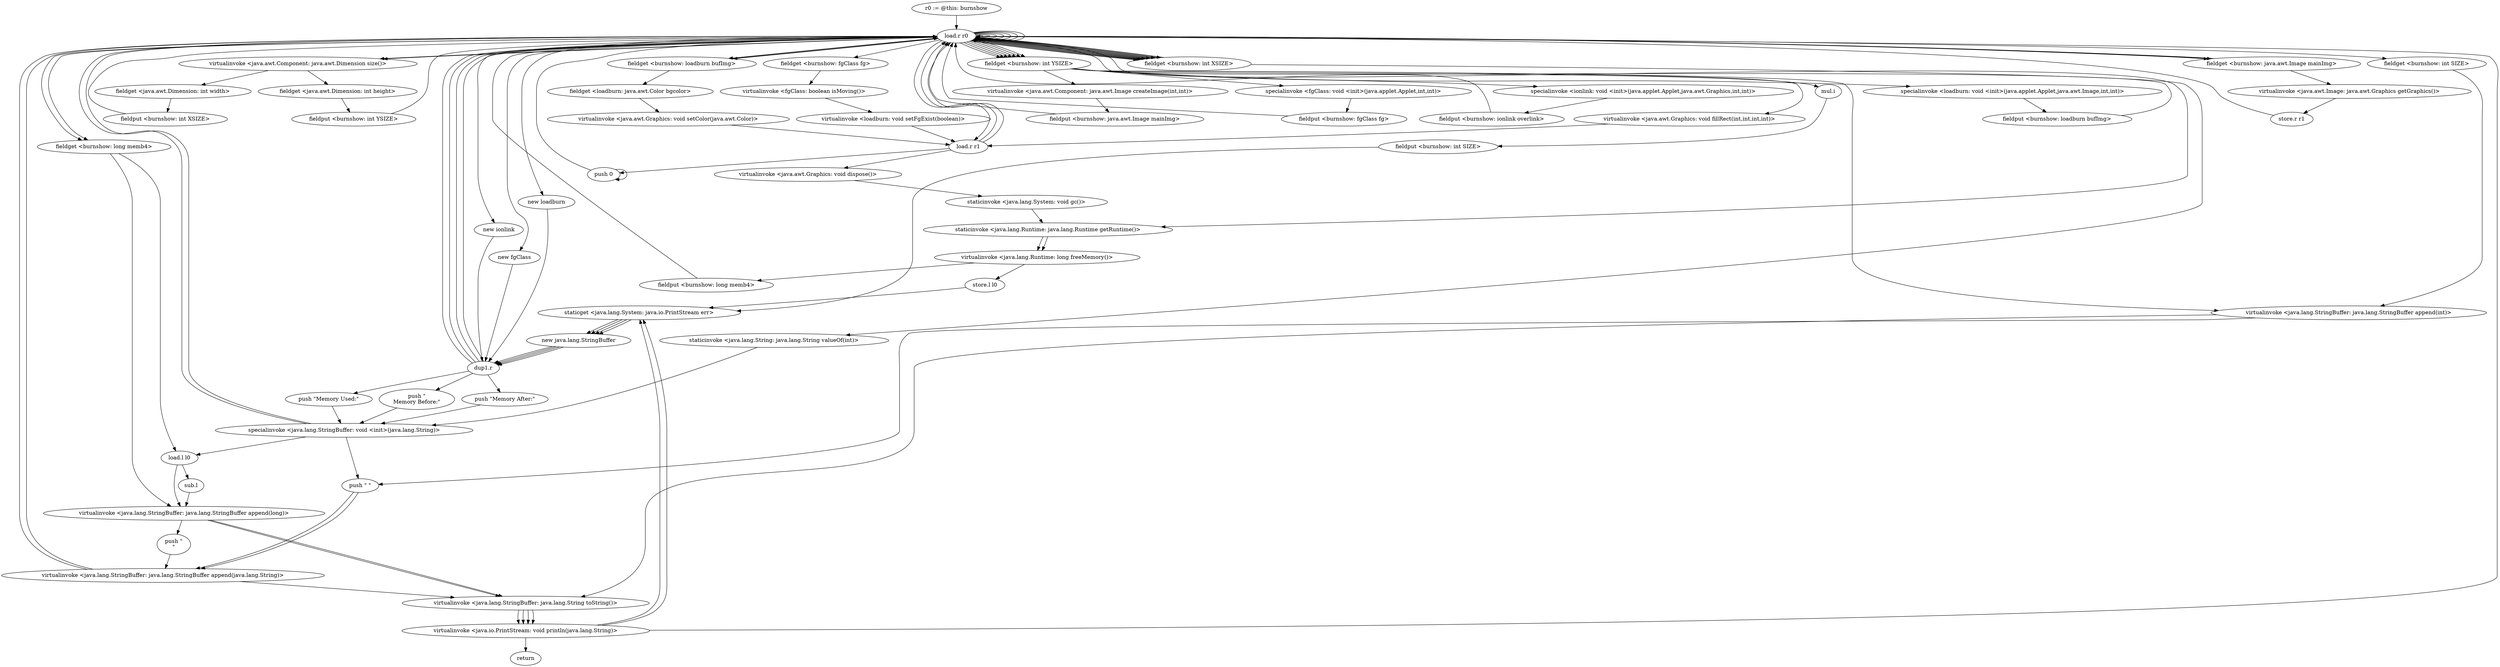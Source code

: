 digraph "" {
    "r0 := @this: burnshow"
    "load.r r0"
    "r0 := @this: burnshow"->"load.r r0";
    "staticinvoke <java.lang.Runtime: java.lang.Runtime getRuntime()>"
    "load.r r0"->"staticinvoke <java.lang.Runtime: java.lang.Runtime getRuntime()>";
    "virtualinvoke <java.lang.Runtime: long freeMemory()>"
    "staticinvoke <java.lang.Runtime: java.lang.Runtime getRuntime()>"->"virtualinvoke <java.lang.Runtime: long freeMemory()>";
    "fieldput <burnshow: long memb4>"
    "virtualinvoke <java.lang.Runtime: long freeMemory()>"->"fieldput <burnshow: long memb4>";
    "fieldput <burnshow: long memb4>"->"load.r r0";
    "load.r r0"->"load.r r0";
    "virtualinvoke <java.awt.Component: java.awt.Dimension size()>"
    "load.r r0"->"virtualinvoke <java.awt.Component: java.awt.Dimension size()>";
    "fieldget <java.awt.Dimension: int width>"
    "virtualinvoke <java.awt.Component: java.awt.Dimension size()>"->"fieldget <java.awt.Dimension: int width>";
    "fieldput <burnshow: int XSIZE>"
    "fieldget <java.awt.Dimension: int width>"->"fieldput <burnshow: int XSIZE>";
    "fieldput <burnshow: int XSIZE>"->"load.r r0";
    "load.r r0"->"load.r r0";
    "load.r r0"->"virtualinvoke <java.awt.Component: java.awt.Dimension size()>";
    "fieldget <java.awt.Dimension: int height>"
    "virtualinvoke <java.awt.Component: java.awt.Dimension size()>"->"fieldget <java.awt.Dimension: int height>";
    "fieldput <burnshow: int YSIZE>"
    "fieldget <java.awt.Dimension: int height>"->"fieldput <burnshow: int YSIZE>";
    "fieldput <burnshow: int YSIZE>"->"load.r r0";
    "load.r r0"->"load.r r0";
    "fieldget <burnshow: int XSIZE>"
    "load.r r0"->"fieldget <burnshow: int XSIZE>";
    "fieldget <burnshow: int XSIZE>"->"load.r r0";
    "fieldget <burnshow: int YSIZE>"
    "load.r r0"->"fieldget <burnshow: int YSIZE>";
    "mul.i"
    "fieldget <burnshow: int YSIZE>"->"mul.i";
    "fieldput <burnshow: int SIZE>"
    "mul.i"->"fieldput <burnshow: int SIZE>";
    "staticget <java.lang.System: java.io.PrintStream err>"
    "fieldput <burnshow: int SIZE>"->"staticget <java.lang.System: java.io.PrintStream err>";
    "new java.lang.StringBuffer"
    "staticget <java.lang.System: java.io.PrintStream err>"->"new java.lang.StringBuffer";
    "dup1.r"
    "new java.lang.StringBuffer"->"dup1.r";
    "dup1.r"->"load.r r0";
    "load.r r0"->"fieldget <burnshow: int XSIZE>";
    "staticinvoke <java.lang.String: java.lang.String valueOf(int)>"
    "fieldget <burnshow: int XSIZE>"->"staticinvoke <java.lang.String: java.lang.String valueOf(int)>";
    "specialinvoke <java.lang.StringBuffer: void <init>(java.lang.String)>"
    "staticinvoke <java.lang.String: java.lang.String valueOf(int)>"->"specialinvoke <java.lang.StringBuffer: void <init>(java.lang.String)>";
    "push \" \""
    "specialinvoke <java.lang.StringBuffer: void <init>(java.lang.String)>"->"push \" \"";
    "virtualinvoke <java.lang.StringBuffer: java.lang.StringBuffer append(java.lang.String)>"
    "push \" \""->"virtualinvoke <java.lang.StringBuffer: java.lang.StringBuffer append(java.lang.String)>";
    "virtualinvoke <java.lang.StringBuffer: java.lang.StringBuffer append(java.lang.String)>"->"load.r r0";
    "load.r r0"->"fieldget <burnshow: int YSIZE>";
    "virtualinvoke <java.lang.StringBuffer: java.lang.StringBuffer append(int)>"
    "fieldget <burnshow: int YSIZE>"->"virtualinvoke <java.lang.StringBuffer: java.lang.StringBuffer append(int)>";
    "virtualinvoke <java.lang.StringBuffer: java.lang.StringBuffer append(int)>"->"push \" \"";
    "push \" \""->"virtualinvoke <java.lang.StringBuffer: java.lang.StringBuffer append(java.lang.String)>";
    "virtualinvoke <java.lang.StringBuffer: java.lang.StringBuffer append(java.lang.String)>"->"load.r r0";
    "fieldget <burnshow: int SIZE>"
    "load.r r0"->"fieldget <burnshow: int SIZE>";
    "fieldget <burnshow: int SIZE>"->"virtualinvoke <java.lang.StringBuffer: java.lang.StringBuffer append(int)>";
    "virtualinvoke <java.lang.StringBuffer: java.lang.String toString()>"
    "virtualinvoke <java.lang.StringBuffer: java.lang.StringBuffer append(int)>"->"virtualinvoke <java.lang.StringBuffer: java.lang.String toString()>";
    "virtualinvoke <java.io.PrintStream: void println(java.lang.String)>"
    "virtualinvoke <java.lang.StringBuffer: java.lang.String toString()>"->"virtualinvoke <java.io.PrintStream: void println(java.lang.String)>";
    "virtualinvoke <java.io.PrintStream: void println(java.lang.String)>"->"load.r r0";
    "load.r r0"->"load.r r0";
    "load.r r0"->"load.r r0";
    "load.r r0"->"fieldget <burnshow: int XSIZE>";
    "fieldget <burnshow: int XSIZE>"->"load.r r0";
    "load.r r0"->"fieldget <burnshow: int YSIZE>";
    "virtualinvoke <java.awt.Component: java.awt.Image createImage(int,int)>"
    "fieldget <burnshow: int YSIZE>"->"virtualinvoke <java.awt.Component: java.awt.Image createImage(int,int)>";
    "fieldput <burnshow: java.awt.Image mainImg>"
    "virtualinvoke <java.awt.Component: java.awt.Image createImage(int,int)>"->"fieldput <burnshow: java.awt.Image mainImg>";
    "fieldput <burnshow: java.awt.Image mainImg>"->"load.r r0";
    "fieldget <burnshow: java.awt.Image mainImg>"
    "load.r r0"->"fieldget <burnshow: java.awt.Image mainImg>";
    "virtualinvoke <java.awt.Image: java.awt.Graphics getGraphics()>"
    "fieldget <burnshow: java.awt.Image mainImg>"->"virtualinvoke <java.awt.Image: java.awt.Graphics getGraphics()>";
    "store.r r1"
    "virtualinvoke <java.awt.Image: java.awt.Graphics getGraphics()>"->"store.r r1";
    "store.r r1"->"load.r r0";
    "new loadburn"
    "load.r r0"->"new loadburn";
    "new loadburn"->"dup1.r";
    "dup1.r"->"load.r r0";
    "load.r r0"->"load.r r0";
    "load.r r0"->"fieldget <burnshow: java.awt.Image mainImg>";
    "fieldget <burnshow: java.awt.Image mainImg>"->"load.r r0";
    "load.r r0"->"fieldget <burnshow: int XSIZE>";
    "fieldget <burnshow: int XSIZE>"->"load.r r0";
    "load.r r0"->"fieldget <burnshow: int YSIZE>";
    "specialinvoke <loadburn: void <init>(java.applet.Applet,java.awt.Image,int,int)>"
    "fieldget <burnshow: int YSIZE>"->"specialinvoke <loadburn: void <init>(java.applet.Applet,java.awt.Image,int,int)>";
    "fieldput <burnshow: loadburn bufImg>"
    "specialinvoke <loadburn: void <init>(java.applet.Applet,java.awt.Image,int,int)>"->"fieldput <burnshow: loadburn bufImg>";
    "fieldput <burnshow: loadburn bufImg>"->"load.r r0";
    "new ionlink"
    "load.r r0"->"new ionlink";
    "new ionlink"->"dup1.r";
    "dup1.r"->"load.r r0";
    "load.r r1"
    "load.r r0"->"load.r r1";
    "load.r r1"->"load.r r0";
    "load.r r0"->"fieldget <burnshow: int XSIZE>";
    "fieldget <burnshow: int XSIZE>"->"load.r r0";
    "load.r r0"->"fieldget <burnshow: int YSIZE>";
    "specialinvoke <ionlink: void <init>(java.applet.Applet,java.awt.Graphics,int,int)>"
    "fieldget <burnshow: int YSIZE>"->"specialinvoke <ionlink: void <init>(java.applet.Applet,java.awt.Graphics,int,int)>";
    "fieldput <burnshow: ionlink overlink>"
    "specialinvoke <ionlink: void <init>(java.applet.Applet,java.awt.Graphics,int,int)>"->"fieldput <burnshow: ionlink overlink>";
    "fieldput <burnshow: ionlink overlink>"->"load.r r0";
    "new fgClass"
    "load.r r0"->"new fgClass";
    "new fgClass"->"dup1.r";
    "dup1.r"->"load.r r0";
    "load.r r0"->"load.r r0";
    "load.r r0"->"fieldget <burnshow: int XSIZE>";
    "fieldget <burnshow: int XSIZE>"->"load.r r0";
    "load.r r0"->"fieldget <burnshow: int YSIZE>";
    "specialinvoke <fgClass: void <init>(java.applet.Applet,int,int)>"
    "fieldget <burnshow: int YSIZE>"->"specialinvoke <fgClass: void <init>(java.applet.Applet,int,int)>";
    "fieldput <burnshow: fgClass fg>"
    "specialinvoke <fgClass: void <init>(java.applet.Applet,int,int)>"->"fieldput <burnshow: fgClass fg>";
    "fieldput <burnshow: fgClass fg>"->"load.r r0";
    "fieldget <burnshow: loadburn bufImg>"
    "load.r r0"->"fieldget <burnshow: loadburn bufImg>";
    "fieldget <burnshow: loadburn bufImg>"->"load.r r0";
    "fieldget <burnshow: fgClass fg>"
    "load.r r0"->"fieldget <burnshow: fgClass fg>";
    "virtualinvoke <fgClass: boolean isMoving()>"
    "fieldget <burnshow: fgClass fg>"->"virtualinvoke <fgClass: boolean isMoving()>";
    "virtualinvoke <loadburn: void setFgExist(boolean)>"
    "virtualinvoke <fgClass: boolean isMoving()>"->"virtualinvoke <loadburn: void setFgExist(boolean)>";
    "virtualinvoke <loadburn: void setFgExist(boolean)>"->"load.r r1";
    "load.r r1"->"load.r r0";
    "load.r r0"->"fieldget <burnshow: loadburn bufImg>";
    "fieldget <loadburn: java.awt.Color bgcolor>"
    "fieldget <burnshow: loadburn bufImg>"->"fieldget <loadburn: java.awt.Color bgcolor>";
    "virtualinvoke <java.awt.Graphics: void setColor(java.awt.Color)>"
    "fieldget <loadburn: java.awt.Color bgcolor>"->"virtualinvoke <java.awt.Graphics: void setColor(java.awt.Color)>";
    "virtualinvoke <java.awt.Graphics: void setColor(java.awt.Color)>"->"load.r r1";
    "push 0"
    "load.r r1"->"push 0";
    "push 0"->"push 0";
    "push 0"->"load.r r0";
    "load.r r0"->"fieldget <burnshow: int XSIZE>";
    "fieldget <burnshow: int XSIZE>"->"load.r r0";
    "load.r r0"->"fieldget <burnshow: int YSIZE>";
    "virtualinvoke <java.awt.Graphics: void fillRect(int,int,int,int)>"
    "fieldget <burnshow: int YSIZE>"->"virtualinvoke <java.awt.Graphics: void fillRect(int,int,int,int)>";
    "virtualinvoke <java.awt.Graphics: void fillRect(int,int,int,int)>"->"load.r r1";
    "virtualinvoke <java.awt.Graphics: void dispose()>"
    "load.r r1"->"virtualinvoke <java.awt.Graphics: void dispose()>";
    "staticinvoke <java.lang.System: void gc()>"
    "virtualinvoke <java.awt.Graphics: void dispose()>"->"staticinvoke <java.lang.System: void gc()>";
    "staticinvoke <java.lang.System: void gc()>"->"staticinvoke <java.lang.Runtime: java.lang.Runtime getRuntime()>";
    "staticinvoke <java.lang.Runtime: java.lang.Runtime getRuntime()>"->"virtualinvoke <java.lang.Runtime: long freeMemory()>";
    "store.l l0"
    "virtualinvoke <java.lang.Runtime: long freeMemory()>"->"store.l l0";
    "store.l l0"->"staticget <java.lang.System: java.io.PrintStream err>";
    "staticget <java.lang.System: java.io.PrintStream err>"->"new java.lang.StringBuffer";
    "new java.lang.StringBuffer"->"dup1.r";
    "push \"\nMemory Before:\""
    "dup1.r"->"push \"\nMemory Before:\"";
    "push \"\nMemory Before:\""->"specialinvoke <java.lang.StringBuffer: void <init>(java.lang.String)>";
    "specialinvoke <java.lang.StringBuffer: void <init>(java.lang.String)>"->"load.r r0";
    "fieldget <burnshow: long memb4>"
    "load.r r0"->"fieldget <burnshow: long memb4>";
    "virtualinvoke <java.lang.StringBuffer: java.lang.StringBuffer append(long)>"
    "fieldget <burnshow: long memb4>"->"virtualinvoke <java.lang.StringBuffer: java.lang.StringBuffer append(long)>";
    "virtualinvoke <java.lang.StringBuffer: java.lang.StringBuffer append(long)>"->"virtualinvoke <java.lang.StringBuffer: java.lang.String toString()>";
    "virtualinvoke <java.lang.StringBuffer: java.lang.String toString()>"->"virtualinvoke <java.io.PrintStream: void println(java.lang.String)>";
    "virtualinvoke <java.io.PrintStream: void println(java.lang.String)>"->"staticget <java.lang.System: java.io.PrintStream err>";
    "staticget <java.lang.System: java.io.PrintStream err>"->"new java.lang.StringBuffer";
    "new java.lang.StringBuffer"->"dup1.r";
    "push \"Memory After:\""
    "dup1.r"->"push \"Memory After:\"";
    "push \"Memory After:\""->"specialinvoke <java.lang.StringBuffer: void <init>(java.lang.String)>";
    "load.l l0"
    "specialinvoke <java.lang.StringBuffer: void <init>(java.lang.String)>"->"load.l l0";
    "load.l l0"->"virtualinvoke <java.lang.StringBuffer: java.lang.StringBuffer append(long)>";
    "virtualinvoke <java.lang.StringBuffer: java.lang.StringBuffer append(long)>"->"virtualinvoke <java.lang.StringBuffer: java.lang.String toString()>";
    "virtualinvoke <java.lang.StringBuffer: java.lang.String toString()>"->"virtualinvoke <java.io.PrintStream: void println(java.lang.String)>";
    "virtualinvoke <java.io.PrintStream: void println(java.lang.String)>"->"staticget <java.lang.System: java.io.PrintStream err>";
    "staticget <java.lang.System: java.io.PrintStream err>"->"new java.lang.StringBuffer";
    "new java.lang.StringBuffer"->"dup1.r";
    "push \"Memory Used:\""
    "dup1.r"->"push \"Memory Used:\"";
    "push \"Memory Used:\""->"specialinvoke <java.lang.StringBuffer: void <init>(java.lang.String)>";
    "specialinvoke <java.lang.StringBuffer: void <init>(java.lang.String)>"->"load.r r0";
    "load.r r0"->"fieldget <burnshow: long memb4>";
    "fieldget <burnshow: long memb4>"->"load.l l0";
    "sub.l"
    "load.l l0"->"sub.l";
    "sub.l"->"virtualinvoke <java.lang.StringBuffer: java.lang.StringBuffer append(long)>";
    "push \"\n\""
    "virtualinvoke <java.lang.StringBuffer: java.lang.StringBuffer append(long)>"->"push \"\n\"";
    "push \"\n\""->"virtualinvoke <java.lang.StringBuffer: java.lang.StringBuffer append(java.lang.String)>";
    "virtualinvoke <java.lang.StringBuffer: java.lang.StringBuffer append(java.lang.String)>"->"virtualinvoke <java.lang.StringBuffer: java.lang.String toString()>";
    "virtualinvoke <java.lang.StringBuffer: java.lang.String toString()>"->"virtualinvoke <java.io.PrintStream: void println(java.lang.String)>";
    "return"
    "virtualinvoke <java.io.PrintStream: void println(java.lang.String)>"->"return";
}
